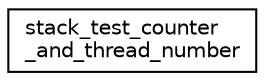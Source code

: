 digraph "Graphical Class Hierarchy"
{
 // LATEX_PDF_SIZE
  edge [fontname="Helvetica",fontsize="10",labelfontname="Helvetica",labelfontsize="10"];
  node [fontname="Helvetica",fontsize="10",shape=record];
  rankdir="LR";
  Node0 [label="stack_test_counter\l_and_thread_number",height=0.2,width=0.4,color="black", fillcolor="white", style="filled",URL="$structstack__test__counter__and__thread__number.html",tooltip=" "];
}
